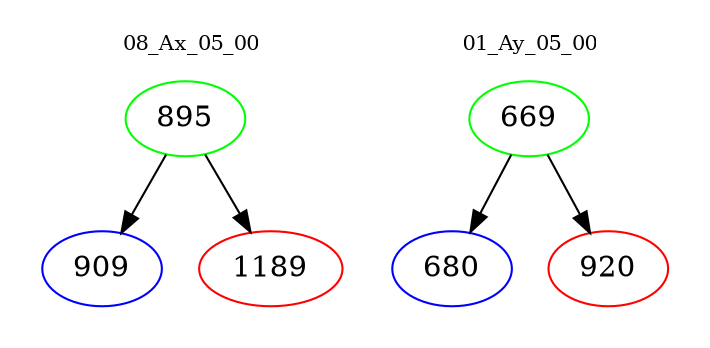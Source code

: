 digraph{
subgraph cluster_0 {
color = white
label = "08_Ax_05_00";
fontsize=10;
T0_895 [label="895", color="green"]
T0_895 -> T0_909 [color="black"]
T0_909 [label="909", color="blue"]
T0_895 -> T0_1189 [color="black"]
T0_1189 [label="1189", color="red"]
}
subgraph cluster_1 {
color = white
label = "01_Ay_05_00";
fontsize=10;
T1_669 [label="669", color="green"]
T1_669 -> T1_680 [color="black"]
T1_680 [label="680", color="blue"]
T1_669 -> T1_920 [color="black"]
T1_920 [label="920", color="red"]
}
}
